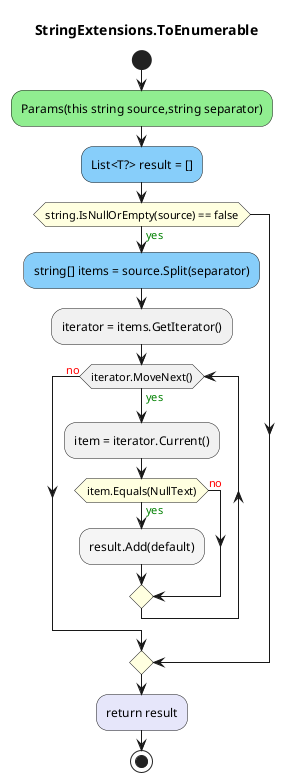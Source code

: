 @startuml StringExtensions.ToEnumerable
title StringExtensions.ToEnumerable
start
#LightGreen:Params(this string source,string separator);
#LightSkyBlue:List<T?> result = [];
#LightYellow:if (string.IsNullOrEmpty(source) == false) then (<color:green>yes)
        #LightSkyBlue:string[] items = source.Split(separator);
        :iterator = items.GetIterator();
        while (iterator.MoveNext()) is (<color:green>yes)
        :item = iterator.Current();
                            #LightYellow:if (item.Equals(NullText)) then (<color:green>yes)
                                    #WhiteSmoke:result.Add(default);
                                else (<color:red>no)
                            endif
        endwhile (<color:red>no)
endif
#Lavender:return result;
stop
@enduml
